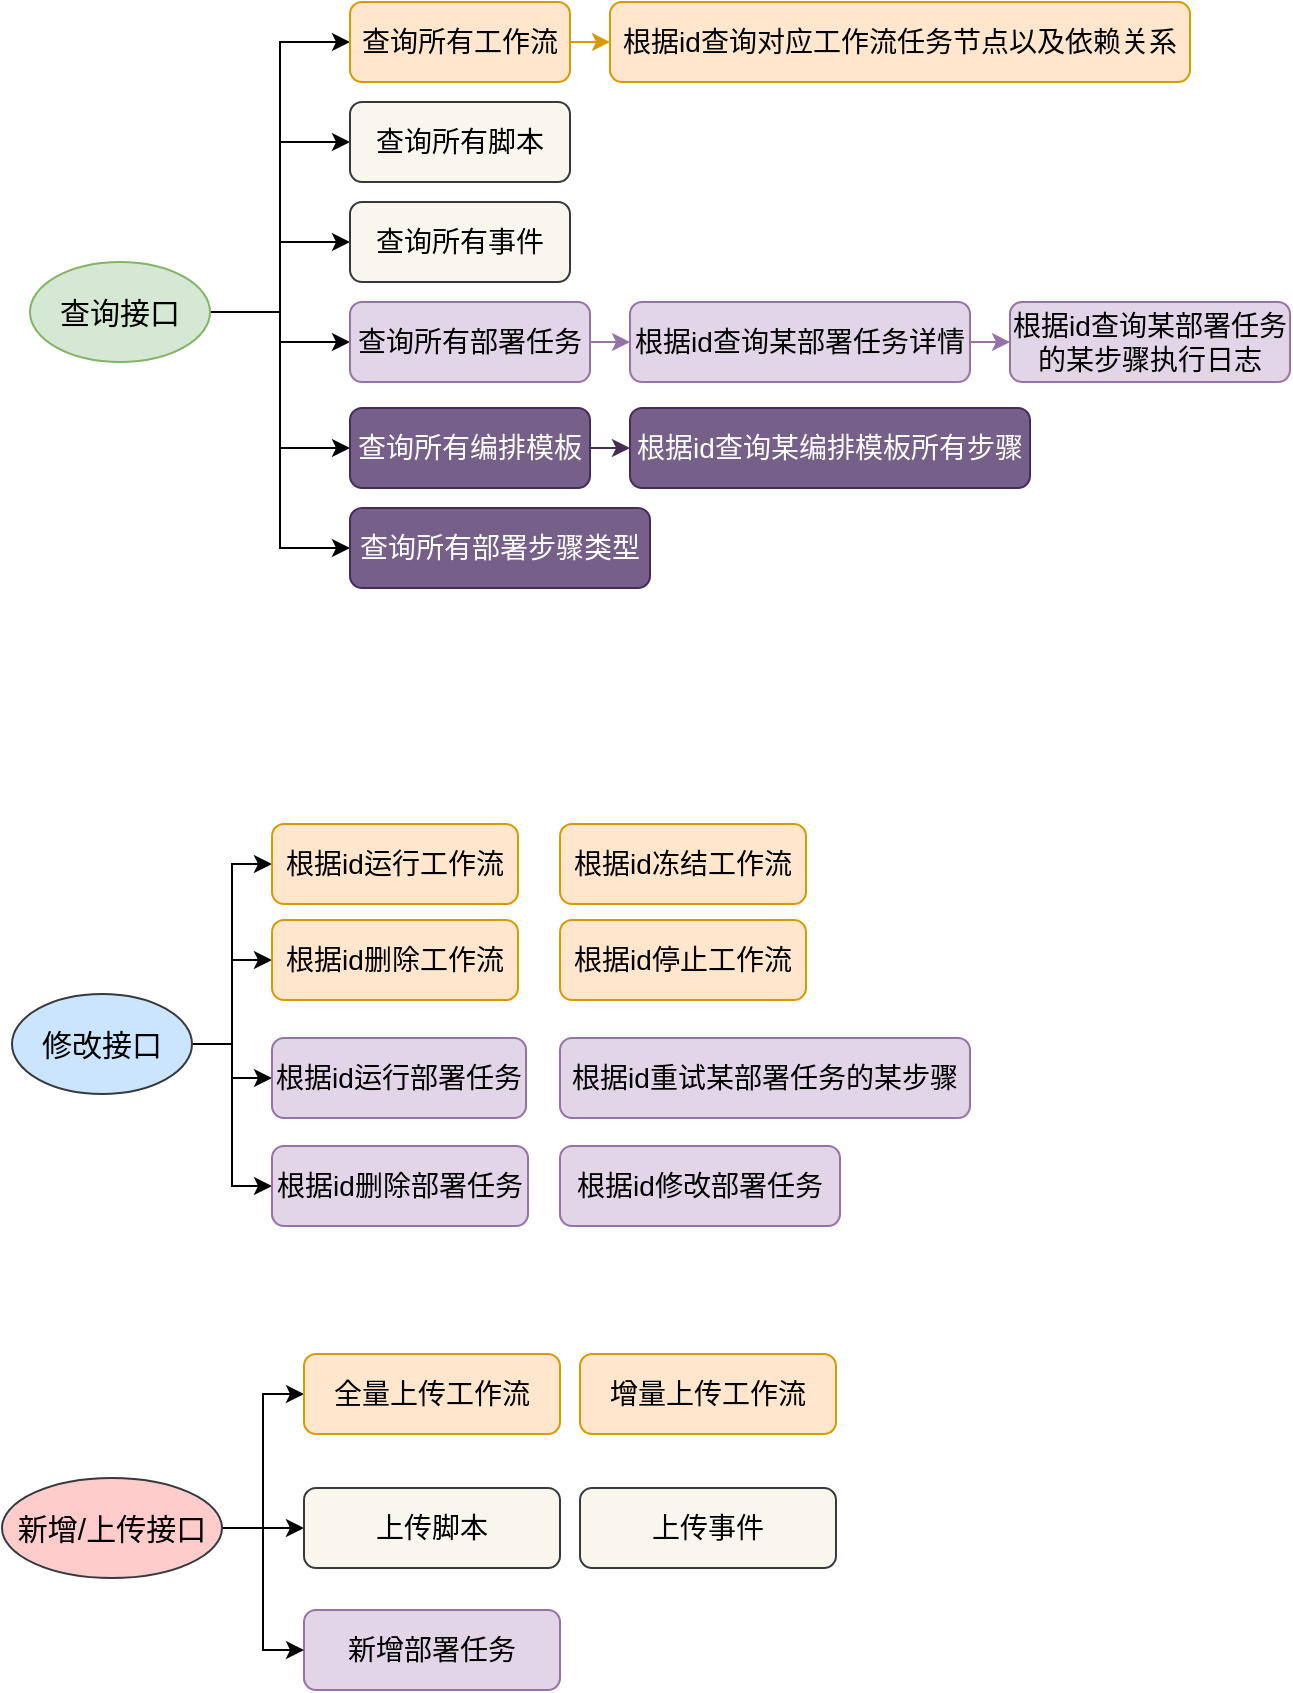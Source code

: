 <mxfile version="24.7.14">
  <diagram name="第 1 页" id="s_lt_aDfpTFS0OprlucA">
    <mxGraphModel dx="724" dy="373" grid="0" gridSize="10" guides="1" tooltips="1" connect="1" arrows="1" fold="1" page="1" pageScale="1" pageWidth="827" pageHeight="1169" background="#ffffff" math="0" shadow="0">
      <root>
        <mxCell id="0" />
        <mxCell id="1" parent="0" />
        <mxCell id="tdEBrkWkZow2mzOadRaI-6" style="edgeStyle=orthogonalEdgeStyle;rounded=0;orthogonalLoop=1;jettySize=auto;html=1;exitX=1;exitY=0.5;exitDx=0;exitDy=0;entryX=0;entryY=0.5;entryDx=0;entryDy=0;" edge="1" parent="1" source="tdEBrkWkZow2mzOadRaI-1" target="tdEBrkWkZow2mzOadRaI-2">
          <mxGeometry relative="1" as="geometry" />
        </mxCell>
        <mxCell id="tdEBrkWkZow2mzOadRaI-15" style="edgeStyle=orthogonalEdgeStyle;rounded=0;orthogonalLoop=1;jettySize=auto;html=1;exitX=1;exitY=0.5;exitDx=0;exitDy=0;entryX=0;entryY=0.5;entryDx=0;entryDy=0;" edge="1" parent="1" source="tdEBrkWkZow2mzOadRaI-1" target="tdEBrkWkZow2mzOadRaI-7">
          <mxGeometry relative="1" as="geometry" />
        </mxCell>
        <mxCell id="tdEBrkWkZow2mzOadRaI-16" style="edgeStyle=orthogonalEdgeStyle;rounded=0;orthogonalLoop=1;jettySize=auto;html=1;exitX=1;exitY=0.5;exitDx=0;exitDy=0;" edge="1" parent="1" source="tdEBrkWkZow2mzOadRaI-1" target="tdEBrkWkZow2mzOadRaI-8">
          <mxGeometry relative="1" as="geometry" />
        </mxCell>
        <mxCell id="tdEBrkWkZow2mzOadRaI-17" style="edgeStyle=orthogonalEdgeStyle;rounded=0;orthogonalLoop=1;jettySize=auto;html=1;exitX=1;exitY=0.5;exitDx=0;exitDy=0;" edge="1" parent="1" source="tdEBrkWkZow2mzOadRaI-1" target="tdEBrkWkZow2mzOadRaI-9">
          <mxGeometry relative="1" as="geometry" />
        </mxCell>
        <mxCell id="tdEBrkWkZow2mzOadRaI-18" style="edgeStyle=orthogonalEdgeStyle;rounded=0;orthogonalLoop=1;jettySize=auto;html=1;exitX=1;exitY=0.5;exitDx=0;exitDy=0;entryX=0;entryY=0.5;entryDx=0;entryDy=0;" edge="1" parent="1" source="tdEBrkWkZow2mzOadRaI-1" target="tdEBrkWkZow2mzOadRaI-10">
          <mxGeometry relative="1" as="geometry" />
        </mxCell>
        <mxCell id="tdEBrkWkZow2mzOadRaI-20" style="edgeStyle=orthogonalEdgeStyle;rounded=0;orthogonalLoop=1;jettySize=auto;html=1;exitX=1;exitY=0.5;exitDx=0;exitDy=0;entryX=0;entryY=0.5;entryDx=0;entryDy=0;" edge="1" parent="1" source="tdEBrkWkZow2mzOadRaI-1" target="tdEBrkWkZow2mzOadRaI-19">
          <mxGeometry relative="1" as="geometry" />
        </mxCell>
        <mxCell id="tdEBrkWkZow2mzOadRaI-1" value="&lt;font style=&quot;font-size: 15px;&quot;&gt;查询接口&lt;/font&gt;" style="ellipse;whiteSpace=wrap;html=1;fillColor=#d5e8d4;strokeColor=#82b366;" vertex="1" parent="1">
          <mxGeometry x="50" y="180" width="90" height="50" as="geometry" />
        </mxCell>
        <mxCell id="tdEBrkWkZow2mzOadRaI-28" style="edgeStyle=orthogonalEdgeStyle;rounded=0;orthogonalLoop=1;jettySize=auto;html=1;exitX=1;exitY=0.5;exitDx=0;exitDy=0;entryX=0;entryY=0.5;entryDx=0;entryDy=0;fillColor=#ffe6cc;strokeColor=#d79b00;" edge="1" parent="1" source="tdEBrkWkZow2mzOadRaI-2" target="tdEBrkWkZow2mzOadRaI-24">
          <mxGeometry relative="1" as="geometry" />
        </mxCell>
        <mxCell id="tdEBrkWkZow2mzOadRaI-2" value="&lt;font style=&quot;font-size: 14px;&quot;&gt;查询所有工作流&lt;/font&gt;" style="rounded=1;whiteSpace=wrap;html=1;fillColor=#ffe6cc;strokeColor=#d79b00;" vertex="1" parent="1">
          <mxGeometry x="210" y="50" width="110" height="40" as="geometry" />
        </mxCell>
        <mxCell id="tdEBrkWkZow2mzOadRaI-7" value="&lt;font style=&quot;font-size: 14px;&quot;&gt;查询所有脚本&lt;/font&gt;" style="rounded=1;whiteSpace=wrap;html=1;fillColor=#f9f7ed;strokeColor=#36393d;" vertex="1" parent="1">
          <mxGeometry x="210" y="100" width="110" height="40" as="geometry" />
        </mxCell>
        <mxCell id="tdEBrkWkZow2mzOadRaI-8" value="&lt;font style=&quot;font-size: 14px;&quot;&gt;查询所有事件&lt;/font&gt;" style="rounded=1;whiteSpace=wrap;html=1;fillColor=#f9f7ed;strokeColor=#36393d;" vertex="1" parent="1">
          <mxGeometry x="210" y="150" width="110" height="40" as="geometry" />
        </mxCell>
        <mxCell id="tdEBrkWkZow2mzOadRaI-25" style="edgeStyle=orthogonalEdgeStyle;rounded=0;orthogonalLoop=1;jettySize=auto;html=1;exitX=1;exitY=0.5;exitDx=0;exitDy=0;entryX=0;entryY=0.5;entryDx=0;entryDy=0;fillColor=#e1d5e7;strokeColor=#9673a6;" edge="1" parent="1" source="tdEBrkWkZow2mzOadRaI-9" target="tdEBrkWkZow2mzOadRaI-21">
          <mxGeometry relative="1" as="geometry" />
        </mxCell>
        <mxCell id="tdEBrkWkZow2mzOadRaI-9" value="&lt;font style=&quot;font-size: 14px;&quot;&gt;查询所有部署任务&lt;/font&gt;" style="rounded=1;whiteSpace=wrap;html=1;fillColor=#e1d5e7;strokeColor=#9673a6;" vertex="1" parent="1">
          <mxGeometry x="210" y="200" width="120" height="40" as="geometry" />
        </mxCell>
        <mxCell id="tdEBrkWkZow2mzOadRaI-27" style="edgeStyle=orthogonalEdgeStyle;rounded=0;orthogonalLoop=1;jettySize=auto;html=1;exitX=1;exitY=0.5;exitDx=0;exitDy=0;entryX=0;entryY=0.5;entryDx=0;entryDy=0;fillColor=#76608a;strokeColor=#432D57;" edge="1" parent="1" source="tdEBrkWkZow2mzOadRaI-10" target="tdEBrkWkZow2mzOadRaI-22">
          <mxGeometry relative="1" as="geometry" />
        </mxCell>
        <mxCell id="tdEBrkWkZow2mzOadRaI-10" value="&lt;font style=&quot;font-size: 14px;&quot;&gt;查询所有编排模板&lt;/font&gt;" style="rounded=1;whiteSpace=wrap;html=1;fillColor=#76608a;strokeColor=#432D57;fontColor=#ffffff;" vertex="1" parent="1">
          <mxGeometry x="210" y="253" width="120" height="40" as="geometry" />
        </mxCell>
        <mxCell id="tdEBrkWkZow2mzOadRaI-19" value="&lt;font style=&quot;font-size: 14px;&quot;&gt;查询所有部署步骤类型&lt;/font&gt;" style="rounded=1;whiteSpace=wrap;html=1;fillColor=#76608a;strokeColor=#432D57;fontColor=#ffffff;" vertex="1" parent="1">
          <mxGeometry x="210" y="303" width="150" height="40" as="geometry" />
        </mxCell>
        <mxCell id="tdEBrkWkZow2mzOadRaI-26" style="edgeStyle=orthogonalEdgeStyle;rounded=0;orthogonalLoop=1;jettySize=auto;html=1;exitX=1;exitY=0.5;exitDx=0;exitDy=0;entryX=0;entryY=0.5;entryDx=0;entryDy=0;fillColor=#e1d5e7;strokeColor=#9673a6;" edge="1" parent="1" source="tdEBrkWkZow2mzOadRaI-21" target="tdEBrkWkZow2mzOadRaI-23">
          <mxGeometry relative="1" as="geometry" />
        </mxCell>
        <mxCell id="tdEBrkWkZow2mzOadRaI-21" value="&lt;font style=&quot;font-size: 14px;&quot;&gt;根据id查询某部署任务详情&lt;/font&gt;" style="rounded=1;whiteSpace=wrap;html=1;fillColor=#e1d5e7;strokeColor=#9673a6;" vertex="1" parent="1">
          <mxGeometry x="350" y="200" width="170" height="40" as="geometry" />
        </mxCell>
        <mxCell id="tdEBrkWkZow2mzOadRaI-22" value="&lt;font style=&quot;font-size: 14px;&quot;&gt;根据id查询某编排模板所有步骤&lt;/font&gt;" style="rounded=1;whiteSpace=wrap;html=1;fillColor=#76608a;strokeColor=#432D57;fontColor=#ffffff;" vertex="1" parent="1">
          <mxGeometry x="350" y="253" width="200" height="40" as="geometry" />
        </mxCell>
        <mxCell id="tdEBrkWkZow2mzOadRaI-23" value="&lt;font style=&quot;font-size: 14px;&quot;&gt;根据id查询某部署任务的某步骤执行日志&lt;/font&gt;" style="rounded=1;whiteSpace=wrap;html=1;fillColor=#e1d5e7;strokeColor=#9673a6;" vertex="1" parent="1">
          <mxGeometry x="540" y="200" width="140" height="40" as="geometry" />
        </mxCell>
        <mxCell id="tdEBrkWkZow2mzOadRaI-24" value="&lt;font style=&quot;font-size: 14px;&quot;&gt;根据id查询对应工作流任务节点以及依赖关系&lt;/font&gt;" style="rounded=1;whiteSpace=wrap;html=1;fillColor=#ffe6cc;strokeColor=#d79b00;" vertex="1" parent="1">
          <mxGeometry x="340" y="50" width="290" height="40" as="geometry" />
        </mxCell>
        <mxCell id="tdEBrkWkZow2mzOadRaI-40" style="edgeStyle=orthogonalEdgeStyle;rounded=0;orthogonalLoop=1;jettySize=auto;html=1;exitX=1;exitY=0.5;exitDx=0;exitDy=0;entryX=0;entryY=0.5;entryDx=0;entryDy=0;" edge="1" parent="1" source="tdEBrkWkZow2mzOadRaI-30" target="tdEBrkWkZow2mzOadRaI-31">
          <mxGeometry relative="1" as="geometry" />
        </mxCell>
        <mxCell id="tdEBrkWkZow2mzOadRaI-41" style="edgeStyle=orthogonalEdgeStyle;rounded=0;orthogonalLoop=1;jettySize=auto;html=1;exitX=1;exitY=0.5;exitDx=0;exitDy=0;" edge="1" parent="1" source="tdEBrkWkZow2mzOadRaI-30" target="tdEBrkWkZow2mzOadRaI-34">
          <mxGeometry relative="1" as="geometry" />
        </mxCell>
        <mxCell id="tdEBrkWkZow2mzOadRaI-42" style="edgeStyle=orthogonalEdgeStyle;rounded=0;orthogonalLoop=1;jettySize=auto;html=1;exitX=1;exitY=0.5;exitDx=0;exitDy=0;" edge="1" parent="1" source="tdEBrkWkZow2mzOadRaI-30" target="tdEBrkWkZow2mzOadRaI-35">
          <mxGeometry relative="1" as="geometry" />
        </mxCell>
        <mxCell id="tdEBrkWkZow2mzOadRaI-43" style="edgeStyle=orthogonalEdgeStyle;rounded=0;orthogonalLoop=1;jettySize=auto;html=1;exitX=1;exitY=0.5;exitDx=0;exitDy=0;entryX=0;entryY=0.5;entryDx=0;entryDy=0;" edge="1" parent="1" source="tdEBrkWkZow2mzOadRaI-30" target="tdEBrkWkZow2mzOadRaI-38">
          <mxGeometry relative="1" as="geometry" />
        </mxCell>
        <mxCell id="tdEBrkWkZow2mzOadRaI-30" value="&lt;font style=&quot;font-size: 15px;&quot;&gt;修改接口&lt;/font&gt;" style="ellipse;whiteSpace=wrap;html=1;fillColor=#cce5ff;strokeColor=#36393d;" vertex="1" parent="1">
          <mxGeometry x="41" y="546" width="90" height="50" as="geometry" />
        </mxCell>
        <mxCell id="tdEBrkWkZow2mzOadRaI-31" value="&lt;font style=&quot;font-size: 14px;&quot;&gt;根据id运行工作流&lt;/font&gt;" style="rounded=1;whiteSpace=wrap;html=1;fillColor=#ffe6cc;strokeColor=#d79b00;" vertex="1" parent="1">
          <mxGeometry x="171" y="461" width="123" height="40" as="geometry" />
        </mxCell>
        <mxCell id="tdEBrkWkZow2mzOadRaI-32" value="&lt;font style=&quot;font-size: 14px;&quot;&gt;根据id冻结工作流&lt;/font&gt;" style="rounded=1;whiteSpace=wrap;html=1;fillColor=#ffe6cc;strokeColor=#d79b00;" vertex="1" parent="1">
          <mxGeometry x="315" y="461" width="123" height="40" as="geometry" />
        </mxCell>
        <mxCell id="tdEBrkWkZow2mzOadRaI-33" value="&lt;font style=&quot;font-size: 14px;&quot;&gt;根据id停止工作流&lt;/font&gt;" style="rounded=1;whiteSpace=wrap;html=1;fillColor=#ffe6cc;strokeColor=#d79b00;" vertex="1" parent="1">
          <mxGeometry x="315" y="509" width="123" height="40" as="geometry" />
        </mxCell>
        <mxCell id="tdEBrkWkZow2mzOadRaI-34" value="&lt;font style=&quot;font-size: 14px;&quot;&gt;根据id删除工作流&lt;/font&gt;" style="rounded=1;whiteSpace=wrap;html=1;fillColor=#ffe6cc;strokeColor=#d79b00;" vertex="1" parent="1">
          <mxGeometry x="171" y="509" width="123" height="40" as="geometry" />
        </mxCell>
        <mxCell id="tdEBrkWkZow2mzOadRaI-35" value="&lt;font style=&quot;font-size: 14px;&quot;&gt;根据id运行部署任务&lt;/font&gt;" style="rounded=1;whiteSpace=wrap;html=1;fillColor=#e1d5e7;strokeColor=#9673a6;" vertex="1" parent="1">
          <mxGeometry x="171" y="568" width="127" height="40" as="geometry" />
        </mxCell>
        <mxCell id="tdEBrkWkZow2mzOadRaI-36" value="&lt;font style=&quot;font-size: 14px;&quot;&gt;根据id修改部署任务&lt;/font&gt;" style="rounded=1;whiteSpace=wrap;html=1;fillColor=#e1d5e7;strokeColor=#9673a6;" vertex="1" parent="1">
          <mxGeometry x="315" y="622" width="140" height="40" as="geometry" />
        </mxCell>
        <mxCell id="tdEBrkWkZow2mzOadRaI-38" value="&lt;font style=&quot;font-size: 14px;&quot;&gt;根据id删除部署任务&lt;/font&gt;" style="rounded=1;whiteSpace=wrap;html=1;fillColor=#e1d5e7;strokeColor=#9673a6;" vertex="1" parent="1">
          <mxGeometry x="171" y="622" width="128" height="40" as="geometry" />
        </mxCell>
        <mxCell id="tdEBrkWkZow2mzOadRaI-39" value="&lt;font style=&quot;font-size: 14px;&quot;&gt;根据id重试某部署任务的某步骤&lt;/font&gt;" style="rounded=1;whiteSpace=wrap;html=1;fillColor=#e1d5e7;strokeColor=#9673a6;" vertex="1" parent="1">
          <mxGeometry x="315" y="568" width="205" height="40" as="geometry" />
        </mxCell>
        <mxCell id="tdEBrkWkZow2mzOadRaI-44" value="&lt;font style=&quot;font-size: 14px;&quot;&gt;新增部署任务&lt;/font&gt;" style="rounded=1;whiteSpace=wrap;html=1;fillColor=#e1d5e7;strokeColor=#9673a6;" vertex="1" parent="1">
          <mxGeometry x="187" y="854" width="128" height="40" as="geometry" />
        </mxCell>
        <mxCell id="tdEBrkWkZow2mzOadRaI-50" style="edgeStyle=orthogonalEdgeStyle;rounded=0;orthogonalLoop=1;jettySize=auto;html=1;exitX=1;exitY=0.5;exitDx=0;exitDy=0;entryX=0;entryY=0.5;entryDx=0;entryDy=0;" edge="1" parent="1" source="tdEBrkWkZow2mzOadRaI-45" target="tdEBrkWkZow2mzOadRaI-46">
          <mxGeometry relative="1" as="geometry" />
        </mxCell>
        <mxCell id="tdEBrkWkZow2mzOadRaI-51" style="edgeStyle=orthogonalEdgeStyle;rounded=0;orthogonalLoop=1;jettySize=auto;html=1;exitX=1;exitY=0.5;exitDx=0;exitDy=0;" edge="1" parent="1" source="tdEBrkWkZow2mzOadRaI-45" target="tdEBrkWkZow2mzOadRaI-48">
          <mxGeometry relative="1" as="geometry" />
        </mxCell>
        <mxCell id="tdEBrkWkZow2mzOadRaI-53" style="edgeStyle=orthogonalEdgeStyle;rounded=0;orthogonalLoop=1;jettySize=auto;html=1;exitX=1;exitY=0.5;exitDx=0;exitDy=0;entryX=0;entryY=0.5;entryDx=0;entryDy=0;" edge="1" parent="1" source="tdEBrkWkZow2mzOadRaI-45" target="tdEBrkWkZow2mzOadRaI-44">
          <mxGeometry relative="1" as="geometry" />
        </mxCell>
        <mxCell id="tdEBrkWkZow2mzOadRaI-45" value="&lt;font style=&quot;font-size: 15px;&quot;&gt;新增/上传接口&lt;/font&gt;" style="ellipse;whiteSpace=wrap;html=1;fillColor=#ffcccc;strokeColor=#36393d;" vertex="1" parent="1">
          <mxGeometry x="36" y="788" width="110" height="50" as="geometry" />
        </mxCell>
        <mxCell id="tdEBrkWkZow2mzOadRaI-46" value="&lt;font style=&quot;font-size: 14px;&quot;&gt;全量上传工作流&lt;/font&gt;" style="rounded=1;whiteSpace=wrap;html=1;fillColor=#ffe6cc;strokeColor=#d79b00;" vertex="1" parent="1">
          <mxGeometry x="187" y="726" width="128" height="40" as="geometry" />
        </mxCell>
        <mxCell id="tdEBrkWkZow2mzOadRaI-47" value="&lt;font style=&quot;font-size: 14px;&quot;&gt;增量上传工作流&lt;/font&gt;" style="rounded=1;whiteSpace=wrap;html=1;fillColor=#ffe6cc;strokeColor=#d79b00;" vertex="1" parent="1">
          <mxGeometry x="325" y="726" width="128" height="40" as="geometry" />
        </mxCell>
        <mxCell id="tdEBrkWkZow2mzOadRaI-48" value="&lt;span style=&quot;font-size: 14px;&quot;&gt;上传脚本&lt;/span&gt;" style="rounded=1;whiteSpace=wrap;html=1;fillColor=#f9f7ed;strokeColor=#36393d;" vertex="1" parent="1">
          <mxGeometry x="187" y="793" width="128" height="40" as="geometry" />
        </mxCell>
        <mxCell id="tdEBrkWkZow2mzOadRaI-49" value="&lt;span style=&quot;font-size: 14px;&quot;&gt;上传事件&lt;/span&gt;" style="rounded=1;whiteSpace=wrap;html=1;fillColor=#f9f7ed;strokeColor=#36393d;" vertex="1" parent="1">
          <mxGeometry x="325" y="793" width="128" height="40" as="geometry" />
        </mxCell>
      </root>
    </mxGraphModel>
  </diagram>
</mxfile>
